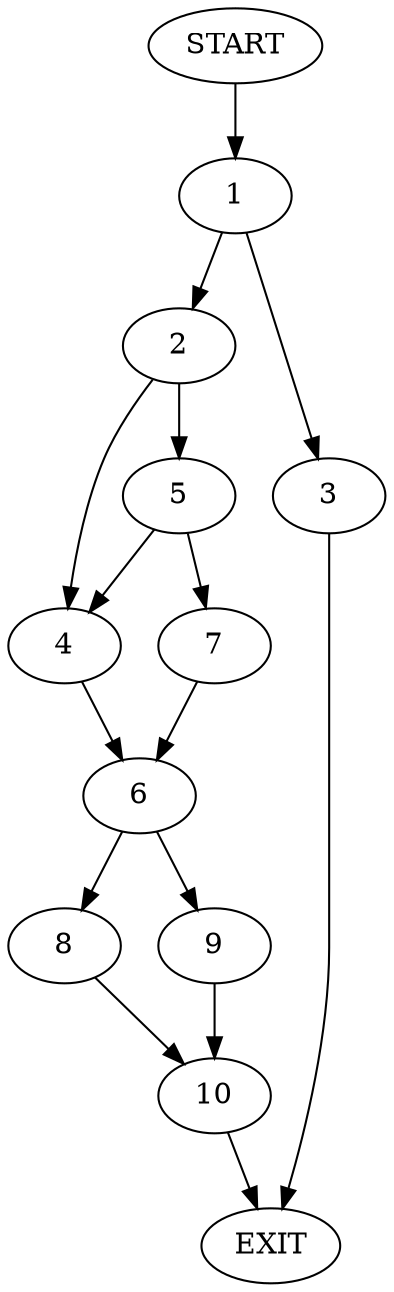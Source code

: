 digraph {
0 [label="START"]
11 [label="EXIT"]
0 -> 1
1 -> 2
1 -> 3
3 -> 11
2 -> 4
2 -> 5
4 -> 6
5 -> 4
5 -> 7
7 -> 6
6 -> 8
6 -> 9
9 -> 10
8 -> 10
10 -> 11
}
